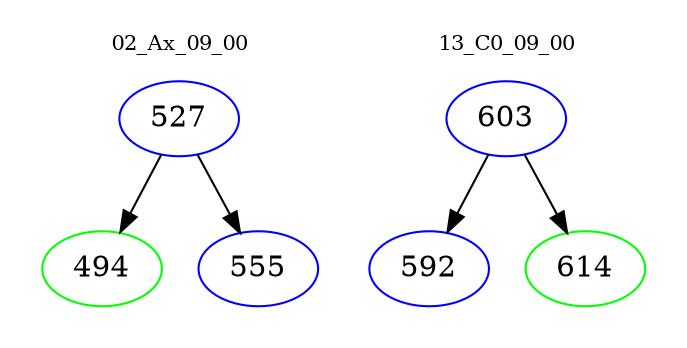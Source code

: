 digraph{
subgraph cluster_0 {
color = white
label = "02_Ax_09_00";
fontsize=10;
T0_527 [label="527", color="blue"]
T0_527 -> T0_494 [color="black"]
T0_494 [label="494", color="green"]
T0_527 -> T0_555 [color="black"]
T0_555 [label="555", color="blue"]
}
subgraph cluster_1 {
color = white
label = "13_C0_09_00";
fontsize=10;
T1_603 [label="603", color="blue"]
T1_603 -> T1_592 [color="black"]
T1_592 [label="592", color="blue"]
T1_603 -> T1_614 [color="black"]
T1_614 [label="614", color="green"]
}
}
